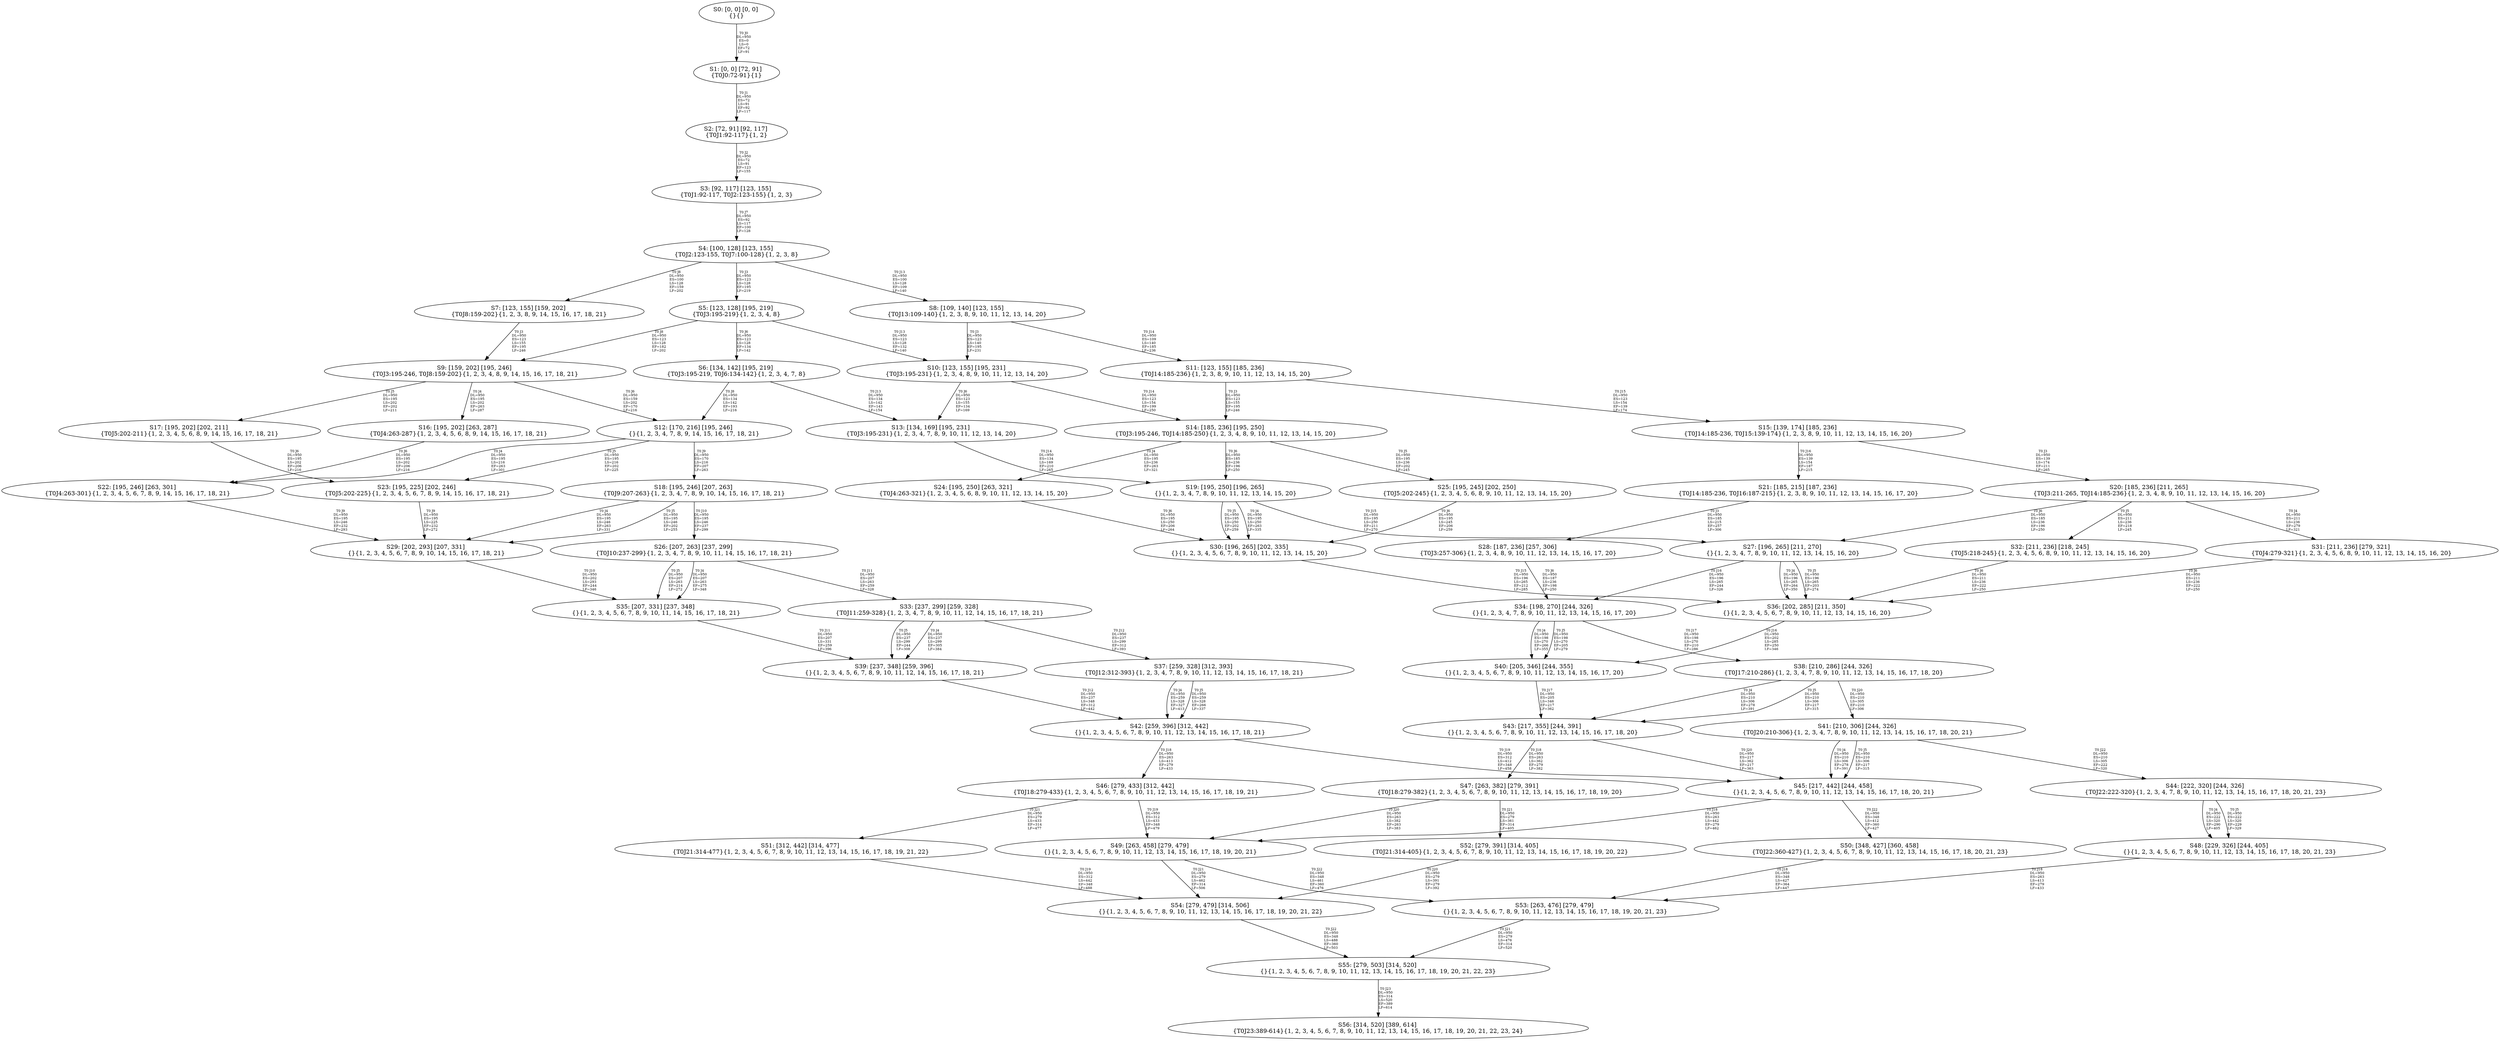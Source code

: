 digraph {
	S0[label="S0: [0, 0] [0, 0] \n{}{}"];
	S1[label="S1: [0, 0] [72, 91] \n{T0J0:72-91}{1}"];
	S2[label="S2: [72, 91] [92, 117] \n{T0J1:92-117}{1, 2}"];
	S3[label="S3: [92, 117] [123, 155] \n{T0J1:92-117, T0J2:123-155}{1, 2, 3}"];
	S4[label="S4: [100, 128] [123, 155] \n{T0J2:123-155, T0J7:100-128}{1, 2, 3, 8}"];
	S5[label="S5: [123, 128] [195, 219] \n{T0J3:195-219}{1, 2, 3, 4, 8}"];
	S6[label="S6: [134, 142] [195, 219] \n{T0J3:195-219, T0J6:134-142}{1, 2, 3, 4, 7, 8}"];
	S7[label="S7: [123, 155] [159, 202] \n{T0J8:159-202}{1, 2, 3, 8, 9, 14, 15, 16, 17, 18, 21}"];
	S8[label="S8: [109, 140] [123, 155] \n{T0J13:109-140}{1, 2, 3, 8, 9, 10, 11, 12, 13, 14, 20}"];
	S9[label="S9: [159, 202] [195, 246] \n{T0J3:195-246, T0J8:159-202}{1, 2, 3, 4, 8, 9, 14, 15, 16, 17, 18, 21}"];
	S10[label="S10: [123, 155] [195, 231] \n{T0J3:195-231}{1, 2, 3, 4, 8, 9, 10, 11, 12, 13, 14, 20}"];
	S11[label="S11: [123, 155] [185, 236] \n{T0J14:185-236}{1, 2, 3, 8, 9, 10, 11, 12, 13, 14, 15, 20}"];
	S12[label="S12: [170, 216] [195, 246] \n{}{1, 2, 3, 4, 7, 8, 9, 14, 15, 16, 17, 18, 21}"];
	S13[label="S13: [134, 169] [195, 231] \n{T0J3:195-231}{1, 2, 3, 4, 7, 8, 9, 10, 11, 12, 13, 14, 20}"];
	S14[label="S14: [185, 236] [195, 250] \n{T0J3:195-246, T0J14:185-250}{1, 2, 3, 4, 8, 9, 10, 11, 12, 13, 14, 15, 20}"];
	S15[label="S15: [139, 174] [185, 236] \n{T0J14:185-236, T0J15:139-174}{1, 2, 3, 8, 9, 10, 11, 12, 13, 14, 15, 16, 20}"];
	S16[label="S16: [195, 202] [263, 287] \n{T0J4:263-287}{1, 2, 3, 4, 5, 6, 8, 9, 14, 15, 16, 17, 18, 21}"];
	S17[label="S17: [195, 202] [202, 211] \n{T0J5:202-211}{1, 2, 3, 4, 5, 6, 8, 9, 14, 15, 16, 17, 18, 21}"];
	S18[label="S18: [195, 246] [207, 263] \n{T0J9:207-263}{1, 2, 3, 4, 7, 8, 9, 10, 14, 15, 16, 17, 18, 21}"];
	S19[label="S19: [195, 250] [196, 265] \n{}{1, 2, 3, 4, 7, 8, 9, 10, 11, 12, 13, 14, 15, 20}"];
	S20[label="S20: [185, 236] [211, 265] \n{T0J3:211-265, T0J14:185-236}{1, 2, 3, 4, 8, 9, 10, 11, 12, 13, 14, 15, 16, 20}"];
	S21[label="S21: [185, 215] [187, 236] \n{T0J14:185-236, T0J16:187-215}{1, 2, 3, 8, 9, 10, 11, 12, 13, 14, 15, 16, 17, 20}"];
	S22[label="S22: [195, 246] [263, 301] \n{T0J4:263-301}{1, 2, 3, 4, 5, 6, 7, 8, 9, 14, 15, 16, 17, 18, 21}"];
	S23[label="S23: [195, 225] [202, 246] \n{T0J5:202-225}{1, 2, 3, 4, 5, 6, 7, 8, 9, 14, 15, 16, 17, 18, 21}"];
	S24[label="S24: [195, 250] [263, 321] \n{T0J4:263-321}{1, 2, 3, 4, 5, 6, 8, 9, 10, 11, 12, 13, 14, 15, 20}"];
	S25[label="S25: [195, 245] [202, 250] \n{T0J5:202-245}{1, 2, 3, 4, 5, 6, 8, 9, 10, 11, 12, 13, 14, 15, 20}"];
	S26[label="S26: [207, 263] [237, 299] \n{T0J10:237-299}{1, 2, 3, 4, 7, 8, 9, 10, 11, 14, 15, 16, 17, 18, 21}"];
	S27[label="S27: [196, 265] [211, 270] \n{}{1, 2, 3, 4, 7, 8, 9, 10, 11, 12, 13, 14, 15, 16, 20}"];
	S28[label="S28: [187, 236] [257, 306] \n{T0J3:257-306}{1, 2, 3, 4, 8, 9, 10, 11, 12, 13, 14, 15, 16, 17, 20}"];
	S29[label="S29: [202, 293] [207, 331] \n{}{1, 2, 3, 4, 5, 6, 7, 8, 9, 10, 14, 15, 16, 17, 18, 21}"];
	S30[label="S30: [196, 265] [202, 335] \n{}{1, 2, 3, 4, 5, 6, 7, 8, 9, 10, 11, 12, 13, 14, 15, 20}"];
	S31[label="S31: [211, 236] [279, 321] \n{T0J4:279-321}{1, 2, 3, 4, 5, 6, 8, 9, 10, 11, 12, 13, 14, 15, 16, 20}"];
	S32[label="S32: [211, 236] [218, 245] \n{T0J5:218-245}{1, 2, 3, 4, 5, 6, 8, 9, 10, 11, 12, 13, 14, 15, 16, 20}"];
	S33[label="S33: [237, 299] [259, 328] \n{T0J11:259-328}{1, 2, 3, 4, 7, 8, 9, 10, 11, 12, 14, 15, 16, 17, 18, 21}"];
	S34[label="S34: [198, 270] [244, 326] \n{}{1, 2, 3, 4, 7, 8, 9, 10, 11, 12, 13, 14, 15, 16, 17, 20}"];
	S35[label="S35: [207, 331] [237, 348] \n{}{1, 2, 3, 4, 5, 6, 7, 8, 9, 10, 11, 14, 15, 16, 17, 18, 21}"];
	S36[label="S36: [202, 285] [211, 350] \n{}{1, 2, 3, 4, 5, 6, 7, 8, 9, 10, 11, 12, 13, 14, 15, 16, 20}"];
	S37[label="S37: [259, 328] [312, 393] \n{T0J12:312-393}{1, 2, 3, 4, 7, 8, 9, 10, 11, 12, 13, 14, 15, 16, 17, 18, 21}"];
	S38[label="S38: [210, 286] [244, 326] \n{T0J17:210-286}{1, 2, 3, 4, 7, 8, 9, 10, 11, 12, 13, 14, 15, 16, 17, 18, 20}"];
	S39[label="S39: [237, 348] [259, 396] \n{}{1, 2, 3, 4, 5, 6, 7, 8, 9, 10, 11, 12, 14, 15, 16, 17, 18, 21}"];
	S40[label="S40: [205, 346] [244, 355] \n{}{1, 2, 3, 4, 5, 6, 7, 8, 9, 10, 11, 12, 13, 14, 15, 16, 17, 20}"];
	S41[label="S41: [210, 306] [244, 326] \n{T0J20:210-306}{1, 2, 3, 4, 7, 8, 9, 10, 11, 12, 13, 14, 15, 16, 17, 18, 20, 21}"];
	S42[label="S42: [259, 396] [312, 442] \n{}{1, 2, 3, 4, 5, 6, 7, 8, 9, 10, 11, 12, 13, 14, 15, 16, 17, 18, 21}"];
	S43[label="S43: [217, 355] [244, 391] \n{}{1, 2, 3, 4, 5, 6, 7, 8, 9, 10, 11, 12, 13, 14, 15, 16, 17, 18, 20}"];
	S44[label="S44: [222, 320] [244, 326] \n{T0J22:222-320}{1, 2, 3, 4, 7, 8, 9, 10, 11, 12, 13, 14, 15, 16, 17, 18, 20, 21, 23}"];
	S45[label="S45: [217, 442] [244, 458] \n{}{1, 2, 3, 4, 5, 6, 7, 8, 9, 10, 11, 12, 13, 14, 15, 16, 17, 18, 20, 21}"];
	S46[label="S46: [279, 433] [312, 442] \n{T0J18:279-433}{1, 2, 3, 4, 5, 6, 7, 8, 9, 10, 11, 12, 13, 14, 15, 16, 17, 18, 19, 21}"];
	S47[label="S47: [263, 382] [279, 391] \n{T0J18:279-382}{1, 2, 3, 4, 5, 6, 7, 8, 9, 10, 11, 12, 13, 14, 15, 16, 17, 18, 19, 20}"];
	S48[label="S48: [229, 326] [244, 405] \n{}{1, 2, 3, 4, 5, 6, 7, 8, 9, 10, 11, 12, 13, 14, 15, 16, 17, 18, 20, 21, 23}"];
	S49[label="S49: [263, 458] [279, 479] \n{}{1, 2, 3, 4, 5, 6, 7, 8, 9, 10, 11, 12, 13, 14, 15, 16, 17, 18, 19, 20, 21}"];
	S50[label="S50: [348, 427] [360, 458] \n{T0J22:360-427}{1, 2, 3, 4, 5, 6, 7, 8, 9, 10, 11, 12, 13, 14, 15, 16, 17, 18, 20, 21, 23}"];
	S51[label="S51: [312, 442] [314, 477] \n{T0J21:314-477}{1, 2, 3, 4, 5, 6, 7, 8, 9, 10, 11, 12, 13, 14, 15, 16, 17, 18, 19, 21, 22}"];
	S52[label="S52: [279, 391] [314, 405] \n{T0J21:314-405}{1, 2, 3, 4, 5, 6, 7, 8, 9, 10, 11, 12, 13, 14, 15, 16, 17, 18, 19, 20, 22}"];
	S53[label="S53: [263, 476] [279, 479] \n{}{1, 2, 3, 4, 5, 6, 7, 8, 9, 10, 11, 12, 13, 14, 15, 16, 17, 18, 19, 20, 21, 23}"];
	S54[label="S54: [279, 479] [314, 506] \n{}{1, 2, 3, 4, 5, 6, 7, 8, 9, 10, 11, 12, 13, 14, 15, 16, 17, 18, 19, 20, 21, 22}"];
	S55[label="S55: [279, 503] [314, 520] \n{}{1, 2, 3, 4, 5, 6, 7, 8, 9, 10, 11, 12, 13, 14, 15, 16, 17, 18, 19, 20, 21, 22, 23}"];
	S56[label="S56: [314, 520] [389, 614] \n{T0J23:389-614}{1, 2, 3, 4, 5, 6, 7, 8, 9, 10, 11, 12, 13, 14, 15, 16, 17, 18, 19, 20, 21, 22, 23, 24}"];
	S0 -> S1[label="T0 J0\nDL=950\nES=0\nLS=0\nEF=72\nLF=91",fontsize=8];
	S1 -> S2[label="T0 J1\nDL=950\nES=72\nLS=91\nEF=92\nLF=117",fontsize=8];
	S2 -> S3[label="T0 J2\nDL=950\nES=72\nLS=91\nEF=123\nLF=155",fontsize=8];
	S3 -> S4[label="T0 J7\nDL=950\nES=92\nLS=117\nEF=100\nLF=128",fontsize=8];
	S4 -> S5[label="T0 J3\nDL=950\nES=123\nLS=128\nEF=195\nLF=219",fontsize=8];
	S4 -> S7[label="T0 J8\nDL=950\nES=100\nLS=128\nEF=159\nLF=202",fontsize=8];
	S4 -> S8[label="T0 J13\nDL=950\nES=100\nLS=128\nEF=109\nLF=140",fontsize=8];
	S5 -> S6[label="T0 J6\nDL=950\nES=123\nLS=128\nEF=134\nLF=142",fontsize=8];
	S5 -> S9[label="T0 J8\nDL=950\nES=123\nLS=128\nEF=182\nLF=202",fontsize=8];
	S5 -> S10[label="T0 J13\nDL=950\nES=123\nLS=128\nEF=132\nLF=140",fontsize=8];
	S6 -> S12[label="T0 J8\nDL=950\nES=134\nLS=142\nEF=193\nLF=216",fontsize=8];
	S6 -> S13[label="T0 J13\nDL=950\nES=134\nLS=142\nEF=143\nLF=154",fontsize=8];
	S7 -> S9[label="T0 J3\nDL=950\nES=123\nLS=155\nEF=195\nLF=246",fontsize=8];
	S8 -> S10[label="T0 J3\nDL=950\nES=123\nLS=140\nEF=195\nLF=231",fontsize=8];
	S8 -> S11[label="T0 J14\nDL=950\nES=109\nLS=140\nEF=185\nLF=236",fontsize=8];
	S9 -> S16[label="T0 J4\nDL=950\nES=195\nLS=202\nEF=263\nLF=287",fontsize=8];
	S9 -> S17[label="T0 J5\nDL=950\nES=195\nLS=202\nEF=202\nLF=211",fontsize=8];
	S9 -> S12[label="T0 J6\nDL=950\nES=159\nLS=202\nEF=170\nLF=216",fontsize=8];
	S10 -> S13[label="T0 J6\nDL=950\nES=123\nLS=155\nEF=134\nLF=169",fontsize=8];
	S10 -> S14[label="T0 J14\nDL=950\nES=123\nLS=154\nEF=199\nLF=250",fontsize=8];
	S11 -> S14[label="T0 J3\nDL=950\nES=123\nLS=155\nEF=195\nLF=246",fontsize=8];
	S11 -> S15[label="T0 J15\nDL=950\nES=123\nLS=154\nEF=139\nLF=174",fontsize=8];
	S12 -> S22[label="T0 J4\nDL=950\nES=195\nLS=216\nEF=263\nLF=301",fontsize=8];
	S12 -> S23[label="T0 J5\nDL=950\nES=195\nLS=216\nEF=202\nLF=225",fontsize=8];
	S12 -> S18[label="T0 J9\nDL=950\nES=170\nLS=216\nEF=207\nLF=263",fontsize=8];
	S13 -> S19[label="T0 J14\nDL=950\nES=134\nLS=169\nEF=210\nLF=265",fontsize=8];
	S14 -> S24[label="T0 J4\nDL=950\nES=195\nLS=236\nEF=263\nLF=321",fontsize=8];
	S14 -> S25[label="T0 J5\nDL=950\nES=195\nLS=236\nEF=202\nLF=245",fontsize=8];
	S14 -> S19[label="T0 J6\nDL=950\nES=185\nLS=236\nEF=196\nLF=250",fontsize=8];
	S15 -> S20[label="T0 J3\nDL=950\nES=139\nLS=174\nEF=211\nLF=265",fontsize=8];
	S15 -> S21[label="T0 J16\nDL=950\nES=139\nLS=154\nEF=187\nLF=215",fontsize=8];
	S16 -> S22[label="T0 J6\nDL=950\nES=195\nLS=202\nEF=206\nLF=216",fontsize=8];
	S17 -> S23[label="T0 J6\nDL=950\nES=195\nLS=202\nEF=206\nLF=216",fontsize=8];
	S18 -> S29[label="T0 J4\nDL=950\nES=195\nLS=246\nEF=263\nLF=331",fontsize=8];
	S18 -> S29[label="T0 J5\nDL=950\nES=195\nLS=246\nEF=202\nLF=255",fontsize=8];
	S18 -> S26[label="T0 J10\nDL=950\nES=195\nLS=246\nEF=237\nLF=299",fontsize=8];
	S19 -> S30[label="T0 J4\nDL=950\nES=195\nLS=250\nEF=263\nLF=335",fontsize=8];
	S19 -> S30[label="T0 J5\nDL=950\nES=195\nLS=250\nEF=202\nLF=259",fontsize=8];
	S19 -> S27[label="T0 J15\nDL=950\nES=195\nLS=250\nEF=211\nLF=270",fontsize=8];
	S20 -> S31[label="T0 J4\nDL=950\nES=211\nLS=236\nEF=279\nLF=321",fontsize=8];
	S20 -> S32[label="T0 J5\nDL=950\nES=211\nLS=236\nEF=218\nLF=245",fontsize=8];
	S20 -> S27[label="T0 J6\nDL=950\nES=185\nLS=236\nEF=196\nLF=250",fontsize=8];
	S21 -> S28[label="T0 J3\nDL=950\nES=185\nLS=215\nEF=257\nLF=306",fontsize=8];
	S22 -> S29[label="T0 J9\nDL=950\nES=195\nLS=246\nEF=232\nLF=293",fontsize=8];
	S23 -> S29[label="T0 J9\nDL=950\nES=195\nLS=225\nEF=232\nLF=272",fontsize=8];
	S24 -> S30[label="T0 J6\nDL=950\nES=195\nLS=250\nEF=206\nLF=264",fontsize=8];
	S25 -> S30[label="T0 J6\nDL=950\nES=195\nLS=245\nEF=206\nLF=259",fontsize=8];
	S26 -> S35[label="T0 J4\nDL=950\nES=207\nLS=263\nEF=275\nLF=348",fontsize=8];
	S26 -> S35[label="T0 J5\nDL=950\nES=207\nLS=263\nEF=214\nLF=272",fontsize=8];
	S26 -> S33[label="T0 J11\nDL=950\nES=207\nLS=263\nEF=259\nLF=328",fontsize=8];
	S27 -> S36[label="T0 J4\nDL=950\nES=196\nLS=265\nEF=264\nLF=350",fontsize=8];
	S27 -> S36[label="T0 J5\nDL=950\nES=196\nLS=265\nEF=203\nLF=274",fontsize=8];
	S27 -> S34[label="T0 J16\nDL=950\nES=196\nLS=265\nEF=244\nLF=326",fontsize=8];
	S28 -> S34[label="T0 J6\nDL=950\nES=187\nLS=236\nEF=198\nLF=250",fontsize=8];
	S29 -> S35[label="T0 J10\nDL=950\nES=202\nLS=293\nEF=244\nLF=346",fontsize=8];
	S30 -> S36[label="T0 J15\nDL=950\nES=196\nLS=265\nEF=212\nLF=285",fontsize=8];
	S31 -> S36[label="T0 J6\nDL=950\nES=211\nLS=236\nEF=222\nLF=250",fontsize=8];
	S32 -> S36[label="T0 J6\nDL=950\nES=211\nLS=236\nEF=222\nLF=250",fontsize=8];
	S33 -> S39[label="T0 J4\nDL=950\nES=237\nLS=299\nEF=305\nLF=384",fontsize=8];
	S33 -> S39[label="T0 J5\nDL=950\nES=237\nLS=299\nEF=244\nLF=308",fontsize=8];
	S33 -> S37[label="T0 J12\nDL=950\nES=237\nLS=299\nEF=312\nLF=393",fontsize=8];
	S34 -> S40[label="T0 J4\nDL=950\nES=198\nLS=270\nEF=266\nLF=355",fontsize=8];
	S34 -> S40[label="T0 J5\nDL=950\nES=198\nLS=270\nEF=205\nLF=279",fontsize=8];
	S34 -> S38[label="T0 J17\nDL=950\nES=198\nLS=270\nEF=210\nLF=286",fontsize=8];
	S35 -> S39[label="T0 J11\nDL=950\nES=207\nLS=331\nEF=259\nLF=396",fontsize=8];
	S36 -> S40[label="T0 J16\nDL=950\nES=202\nLS=285\nEF=250\nLF=346",fontsize=8];
	S37 -> S42[label="T0 J4\nDL=950\nES=259\nLS=328\nEF=327\nLF=413",fontsize=8];
	S37 -> S42[label="T0 J5\nDL=950\nES=259\nLS=328\nEF=266\nLF=337",fontsize=8];
	S38 -> S43[label="T0 J4\nDL=950\nES=210\nLS=306\nEF=278\nLF=391",fontsize=8];
	S38 -> S43[label="T0 J5\nDL=950\nES=210\nLS=306\nEF=217\nLF=315",fontsize=8];
	S38 -> S41[label="T0 J20\nDL=950\nES=210\nLS=305\nEF=210\nLF=306",fontsize=8];
	S39 -> S42[label="T0 J12\nDL=950\nES=237\nLS=348\nEF=312\nLF=442",fontsize=8];
	S40 -> S43[label="T0 J17\nDL=950\nES=205\nLS=346\nEF=217\nLF=362",fontsize=8];
	S41 -> S45[label="T0 J4\nDL=950\nES=210\nLS=306\nEF=278\nLF=391",fontsize=8];
	S41 -> S45[label="T0 J5\nDL=950\nES=210\nLS=306\nEF=217\nLF=315",fontsize=8];
	S41 -> S44[label="T0 J22\nDL=950\nES=210\nLS=305\nEF=222\nLF=320",fontsize=8];
	S42 -> S46[label="T0 J18\nDL=950\nES=263\nLS=413\nEF=279\nLF=433",fontsize=8];
	S42 -> S45[label="T0 J19\nDL=950\nES=312\nLS=412\nEF=348\nLF=458",fontsize=8];
	S43 -> S47[label="T0 J18\nDL=950\nES=263\nLS=362\nEF=279\nLF=382",fontsize=8];
	S43 -> S45[label="T0 J20\nDL=950\nES=217\nLS=362\nEF=217\nLF=363",fontsize=8];
	S44 -> S48[label="T0 J4\nDL=950\nES=222\nLS=320\nEF=290\nLF=405",fontsize=8];
	S44 -> S48[label="T0 J5\nDL=950\nES=222\nLS=320\nEF=229\nLF=329",fontsize=8];
	S45 -> S49[label="T0 J18\nDL=950\nES=263\nLS=442\nEF=279\nLF=462",fontsize=8];
	S45 -> S50[label="T0 J22\nDL=950\nES=348\nLS=412\nEF=360\nLF=427",fontsize=8];
	S46 -> S49[label="T0 J19\nDL=950\nES=312\nLS=433\nEF=348\nLF=479",fontsize=8];
	S46 -> S51[label="T0 J21\nDL=950\nES=279\nLS=433\nEF=314\nLF=477",fontsize=8];
	S47 -> S49[label="T0 J20\nDL=950\nES=263\nLS=382\nEF=263\nLF=383",fontsize=8];
	S47 -> S52[label="T0 J21\nDL=950\nES=279\nLS=361\nEF=314\nLF=405",fontsize=8];
	S48 -> S53[label="T0 J18\nDL=950\nES=263\nLS=413\nEF=279\nLF=433",fontsize=8];
	S49 -> S54[label="T0 J21\nDL=950\nES=279\nLS=462\nEF=314\nLF=506",fontsize=8];
	S49 -> S53[label="T0 J22\nDL=950\nES=348\nLS=461\nEF=360\nLF=476",fontsize=8];
	S50 -> S53[label="T0 J18\nDL=950\nES=348\nLS=427\nEF=364\nLF=447",fontsize=8];
	S51 -> S54[label="T0 J19\nDL=950\nES=312\nLS=442\nEF=348\nLF=488",fontsize=8];
	S52 -> S54[label="T0 J20\nDL=950\nES=279\nLS=391\nEF=279\nLF=392",fontsize=8];
	S53 -> S55[label="T0 J21\nDL=950\nES=279\nLS=476\nEF=314\nLF=520",fontsize=8];
	S54 -> S55[label="T0 J22\nDL=950\nES=348\nLS=488\nEF=360\nLF=503",fontsize=8];
	S55 -> S56[label="T0 J23\nDL=950\nES=314\nLS=520\nEF=389\nLF=614",fontsize=8];
}
